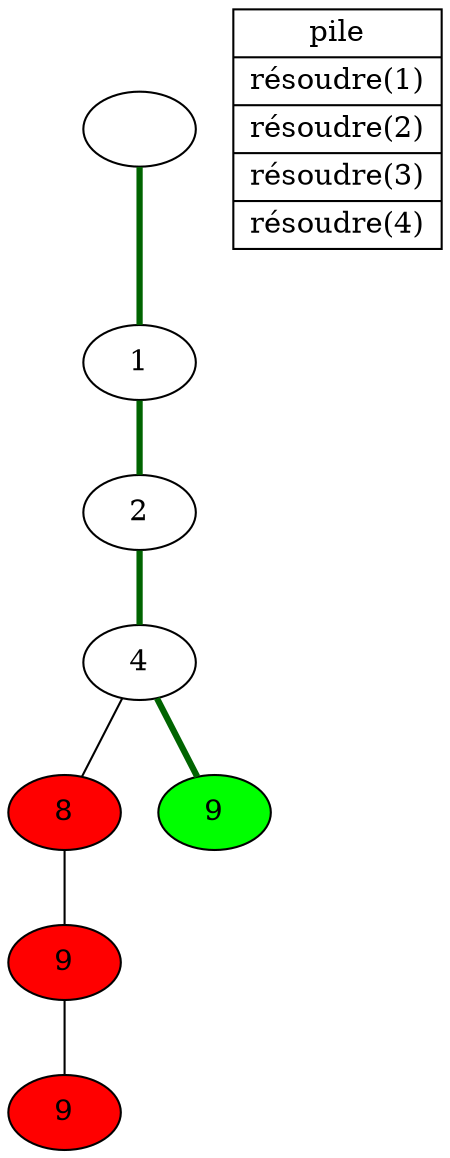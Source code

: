 graph {
  root[label=""];

  node1[label="1"];
  node12[label="2"];
  node124[label="4"];
  node1248[label="8",style=filled,fillcolor=red];
  node1249[label="9",style=filled,fillcolor=green];
  node12489[label="9",style=filled,fillcolor=red];
  node124899[label="9",style=filled,fillcolor=red];

  root--node1--node12--node124--node1249[color=darkgreen,penwidth=3.0];

  node124--node1248--node12489--node124899;

  stack[shape=record,label="{pile|résoudre(1)|résoudre(2)|résoudre(3)|résoudre(4)}"]
}
